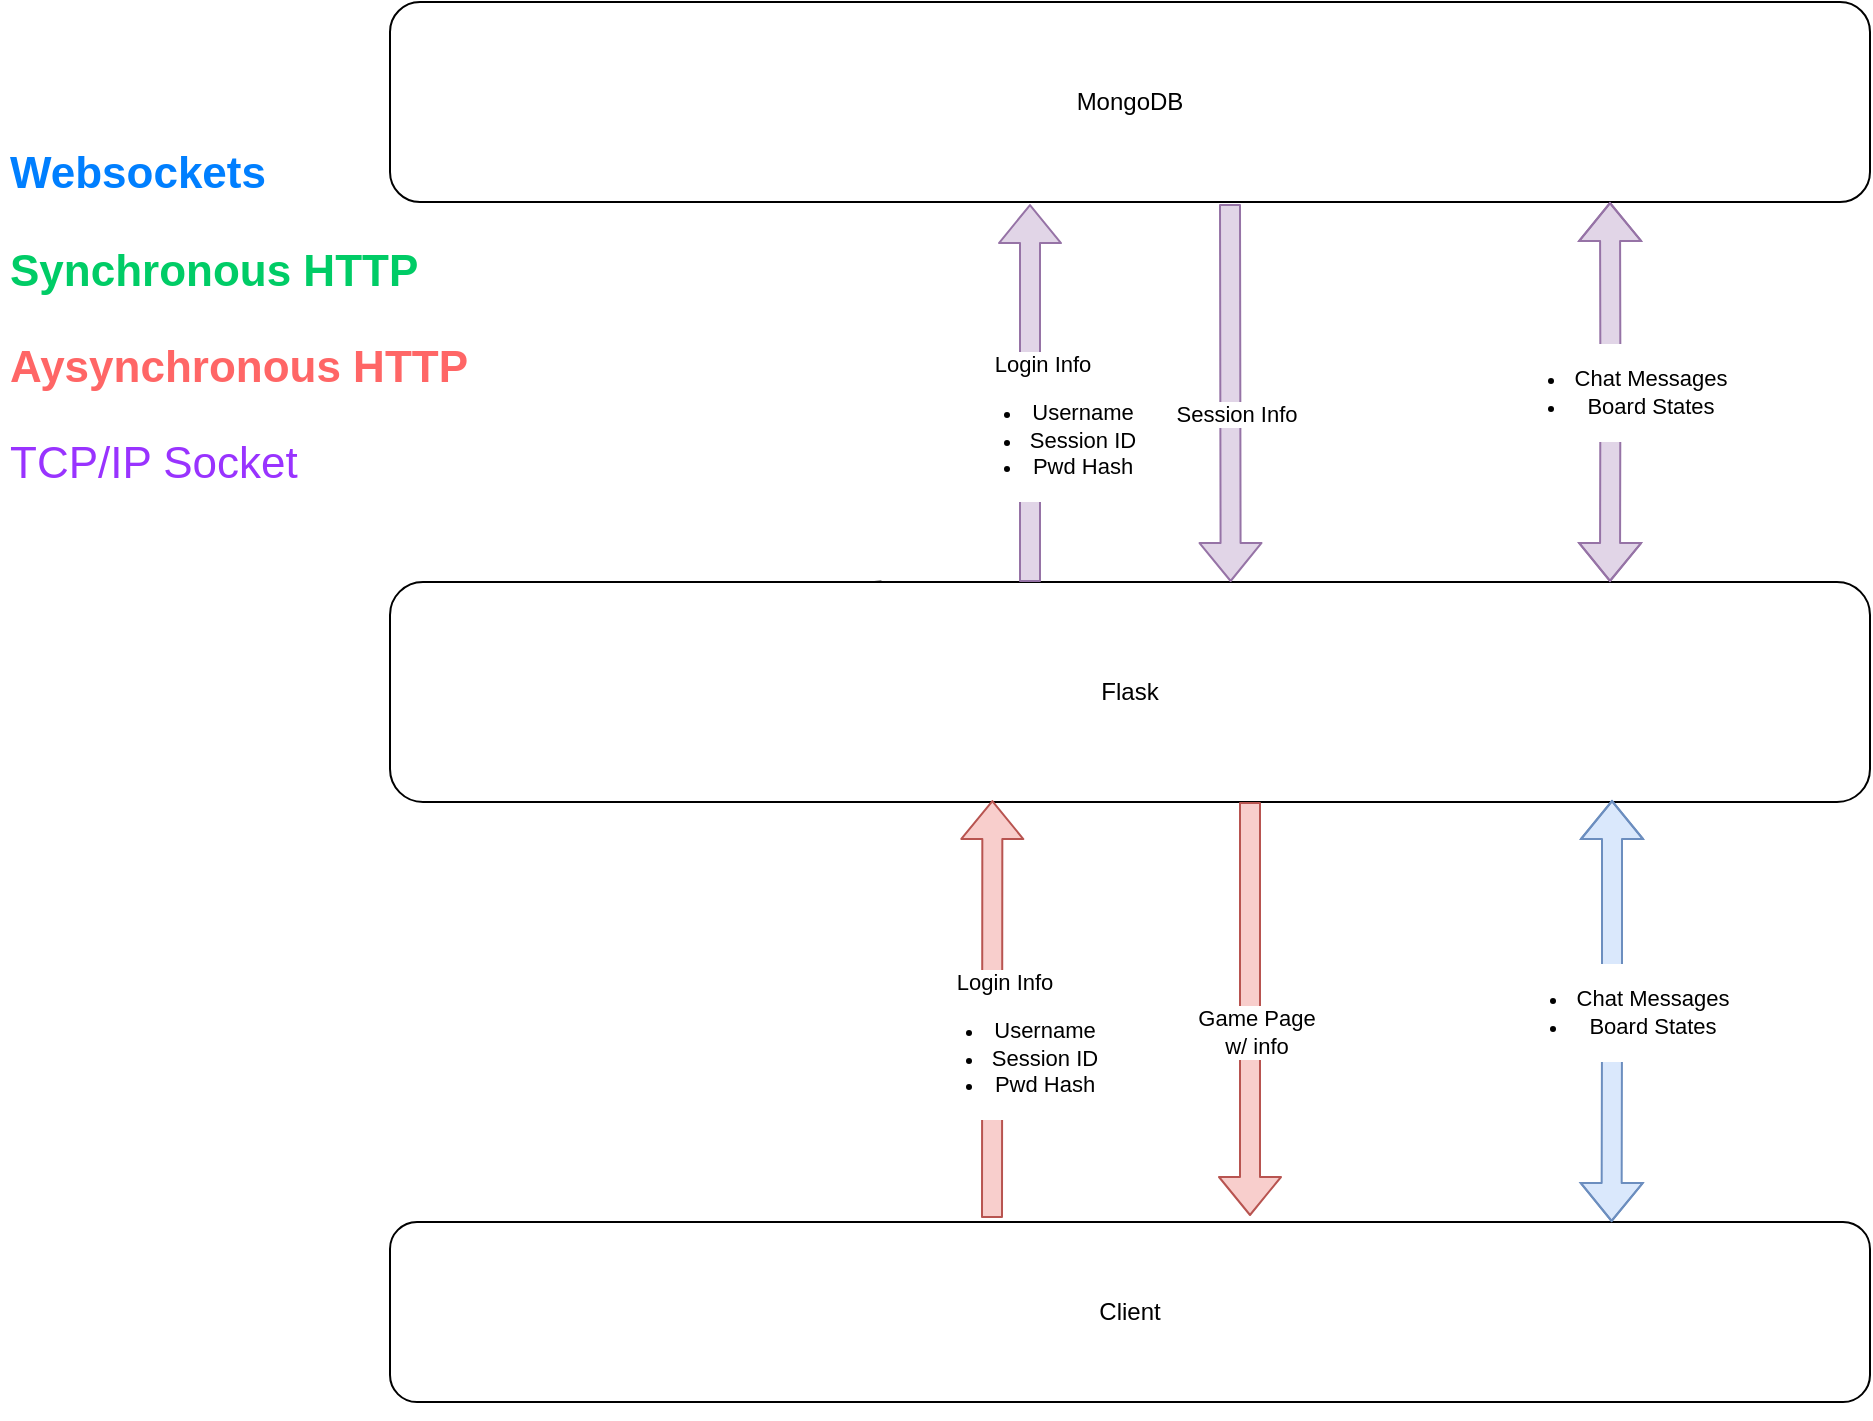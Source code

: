 <mxfile version="13.0.2" type="device"><diagram id="bbSTo5l0s8WHk87AA8vg" name="Page-1"><mxGraphModel dx="1844" dy="742" grid="1" gridSize="10" guides="1" tooltips="1" connect="1" arrows="1" fold="1" page="1" pageScale="1" pageWidth="850" pageHeight="1100" math="0" shadow="0"><root><mxCell id="0"/><mxCell id="1" parent="0"/><mxCell id="_7oyZACjN-oAqfzvhnKG-3" value="MongoDB" style="rounded=1;whiteSpace=wrap;html=1;" vertex="1" parent="1"><mxGeometry x="-230" y="10" width="740" height="100" as="geometry"/></mxCell><mxCell id="_7oyZACjN-oAqfzvhnKG-5" value="Client" style="rounded=1;whiteSpace=wrap;html=1;" vertex="1" parent="1"><mxGeometry x="-230" y="620" width="740" height="90" as="geometry"/></mxCell><mxCell id="_7oyZACjN-oAqfzvhnKG-6" style="edgeStyle=orthogonalEdgeStyle;rounded=0;orthogonalLoop=1;jettySize=auto;html=1;exitX=0.5;exitY=1;exitDx=0;exitDy=0;" edge="1" parent="1" source="_7oyZACjN-oAqfzvhnKG-5" target="_7oyZACjN-oAqfzvhnKG-5"><mxGeometry relative="1" as="geometry"/></mxCell><mxCell id="_7oyZACjN-oAqfzvhnKG-12" value="&lt;h1 style=&quot;font-size: 22px&quot;&gt;&lt;font style=&quot;font-size: 22px&quot;&gt;&lt;br&gt;&lt;/font&gt;&lt;/h1&gt;&lt;p style=&quot;font-size: 22px&quot;&gt;&lt;font style=&quot;font-size: 22px&quot;&gt;&lt;b&gt;&lt;font style=&quot;font-size: 22px&quot; color=&quot;#007FFF&quot;&gt;Websockets&lt;/font&gt;&lt;/b&gt;&lt;/font&gt;&lt;/p&gt;&lt;p style=&quot;font-size: 22px&quot;&gt;&lt;font style=&quot;font-size: 22px&quot;&gt;&lt;b&gt;&lt;font style=&quot;font-size: 22px&quot; color=&quot;#00CC66&quot;&gt;Synchronous HTTP&lt;/font&gt;&lt;/b&gt;&lt;/font&gt;&lt;/p&gt;&lt;p style=&quot;font-size: 22px&quot;&gt;&lt;font style=&quot;font-size: 22px&quot;&gt;&lt;b&gt;&lt;font style=&quot;font-size: 22px&quot; color=&quot;#FF6666&quot;&gt;Aysynchronous HTTP&lt;/font&gt;&lt;/b&gt;&lt;br&gt;&lt;/font&gt;&lt;/p&gt;&lt;p style=&quot;font-size: 22px&quot;&gt;&lt;font style=&quot;font-size: 22px&quot;&gt;&lt;font color=&quot;#9933FF&quot;&gt;TCP/IP Socket&lt;/font&gt;&lt;br&gt;&lt;/font&gt;&lt;/p&gt;" style="text;html=1;strokeColor=none;fillColor=none;spacing=5;spacingTop=-20;whiteSpace=wrap;overflow=hidden;rounded=0;" vertex="1" parent="1"><mxGeometry x="-425" y="30" width="240" height="360" as="geometry"/></mxCell><mxCell id="_7oyZACjN-oAqfzvhnKG-14" value="" style="endArrow=classic;startArrow=classic;html=1;" edge="1" parent="1" source="_7oyZACjN-oAqfzvhnKG-4"><mxGeometry width="50" height="50" relative="1" as="geometry"><mxPoint x="-20" y="360" as="sourcePoint"/><mxPoint x="30" y="310" as="targetPoint"/></mxGeometry></mxCell><mxCell id="_7oyZACjN-oAqfzvhnKG-4" value="Flask" style="rounded=1;whiteSpace=wrap;html=1;" vertex="1" parent="1"><mxGeometry x="-230" y="300" width="740" height="110" as="geometry"/></mxCell><mxCell id="_7oyZACjN-oAqfzvhnKG-18" value="&lt;ul&gt;&lt;li&gt;Chat Messages&lt;/li&gt;&lt;li&gt;Board States&lt;br&gt;&lt;/li&gt;&lt;/ul&gt;" style="shape=flexArrow;endArrow=classic;startArrow=classic;html=1;exitX=0.27;exitY=0;exitDx=0;exitDy=0;exitPerimeter=0;fillColor=#dae8fc;strokeColor=#6c8ebf;" edge="1" parent="1"><mxGeometry width="50" height="50" relative="1" as="geometry"><mxPoint x="380.8" y="620" as="sourcePoint"/><mxPoint x="381" y="409" as="targetPoint"/><Array as="points"><mxPoint x="381" y="520"/></Array></mxGeometry></mxCell><mxCell id="_7oyZACjN-oAqfzvhnKG-20" value="" style="shape=flexArrow;endArrow=classic;html=1;entryX=0.407;entryY=0.991;entryDx=0;entryDy=0;entryPerimeter=0;fillColor=#f8cecc;strokeColor=#b85450;" edge="1" parent="1" target="_7oyZACjN-oAqfzvhnKG-4"><mxGeometry width="50" height="50" relative="1" as="geometry"><mxPoint x="71" y="618" as="sourcePoint"/><mxPoint x="120" y="490" as="targetPoint"/></mxGeometry></mxCell><mxCell id="_7oyZACjN-oAqfzvhnKG-21" value="Login Info&lt;br&gt;&lt;ul&gt;&lt;li&gt;Username&lt;/li&gt;&lt;li&gt;Session ID&lt;/li&gt;&lt;li&gt;Pwd Hash&lt;br&gt;&lt;/li&gt;&lt;/ul&gt;" style="edgeLabel;html=1;align=center;verticalAlign=middle;resizable=0;points=[];" vertex="1" connectable="0" parent="_7oyZACjN-oAqfzvhnKG-20"><mxGeometry x="-0.167" y="-6" relative="1" as="geometry"><mxPoint as="offset"/></mxGeometry></mxCell><mxCell id="_7oyZACjN-oAqfzvhnKG-25" value="" style="shape=flexArrow;endArrow=classic;html=1;fillColor=#e1d5e7;strokeColor=#9673a6;" edge="1" parent="1"><mxGeometry width="50" height="50" relative="1" as="geometry"><mxPoint x="90" y="300" as="sourcePoint"/><mxPoint x="90" y="111.01" as="targetPoint"/></mxGeometry></mxCell><mxCell id="_7oyZACjN-oAqfzvhnKG-26" value="Login Info&lt;br&gt;&lt;ul&gt;&lt;li&gt;Username&lt;/li&gt;&lt;li&gt;Session ID&lt;/li&gt;&lt;li&gt;Pwd Hash&lt;br&gt;&lt;/li&gt;&lt;/ul&gt;" style="edgeLabel;html=1;align=center;verticalAlign=middle;resizable=0;points=[];" vertex="1" connectable="0" parent="_7oyZACjN-oAqfzvhnKG-25"><mxGeometry x="-0.167" y="-6" relative="1" as="geometry"><mxPoint as="offset"/></mxGeometry></mxCell><mxCell id="_7oyZACjN-oAqfzvhnKG-30" value="" style="shape=flexArrow;endArrow=classic;html=1;fillColor=#e1d5e7;strokeColor=#9673a6;entryX=0.568;entryY=0;entryDx=0;entryDy=0;entryPerimeter=0;" edge="1" parent="1" target="_7oyZACjN-oAqfzvhnKG-4"><mxGeometry width="50" height="50" relative="1" as="geometry"><mxPoint x="190" y="111" as="sourcePoint"/><mxPoint x="190" y="290" as="targetPoint"/></mxGeometry></mxCell><mxCell id="_7oyZACjN-oAqfzvhnKG-31" value="Session Info" style="edgeLabel;html=1;align=center;verticalAlign=middle;resizable=0;points=[];" vertex="1" connectable="0" parent="_7oyZACjN-oAqfzvhnKG-30"><mxGeometry x="0.105" y="3" relative="1" as="geometry"><mxPoint as="offset"/></mxGeometry></mxCell><mxCell id="_7oyZACjN-oAqfzvhnKG-32" value="" style="shape=flexArrow;endArrow=classic;html=1;fillColor=#f8cecc;strokeColor=#b85450;" edge="1" parent="1"><mxGeometry width="50" height="50" relative="1" as="geometry"><mxPoint x="200" y="410" as="sourcePoint"/><mxPoint x="200" y="617" as="targetPoint"/></mxGeometry></mxCell><mxCell id="_7oyZACjN-oAqfzvhnKG-33" value="Game Page&lt;br&gt;w/ info" style="edgeLabel;html=1;align=center;verticalAlign=middle;resizable=0;points=[];" vertex="1" connectable="0" parent="_7oyZACjN-oAqfzvhnKG-32"><mxGeometry x="0.105" y="3" relative="1" as="geometry"><mxPoint as="offset"/></mxGeometry></mxCell><mxCell id="_7oyZACjN-oAqfzvhnKG-34" value="&lt;ul&gt;&lt;li&gt;Chat Messages&lt;/li&gt;&lt;li&gt;Board States&lt;br&gt;&lt;/li&gt;&lt;/ul&gt;" style="shape=flexArrow;endArrow=classic;startArrow=classic;html=1;exitX=0.27;exitY=0;exitDx=0;exitDy=0;exitPerimeter=0;fillColor=#e1d5e7;strokeColor=#9673a6;" edge="1" parent="1"><mxGeometry width="50" height="50" relative="1" as="geometry"><mxPoint x="380.0" y="300" as="sourcePoint"/><mxPoint x="380" y="110" as="targetPoint"/><Array as="points"><mxPoint x="380.2" y="200"/></Array></mxGeometry></mxCell></root></mxGraphModel></diagram></mxfile>